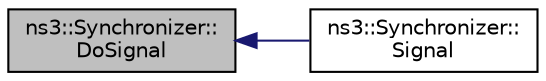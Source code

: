 digraph "ns3::Synchronizer::DoSignal"
{
  edge [fontname="Helvetica",fontsize="10",labelfontname="Helvetica",labelfontsize="10"];
  node [fontname="Helvetica",fontsize="10",shape=record];
  rankdir="LR";
  Node1 [label="ns3::Synchronizer::\lDoSignal",height=0.2,width=0.4,color="black", fillcolor="grey75", style="filled", fontcolor="black"];
  Node1 -> Node2 [dir="back",color="midnightblue",fontsize="10",style="solid"];
  Node2 [label="ns3::Synchronizer::\lSignal",height=0.2,width=0.4,color="black", fillcolor="white", style="filled",URL="$df/d6a/classns3_1_1Synchronizer.html#aab6e196cea48f4c7c0b424a1d6b8e12c",tooltip="Tell a possible simulator thread waiting in the Synchronize method that an event has happened which d..."];
}
